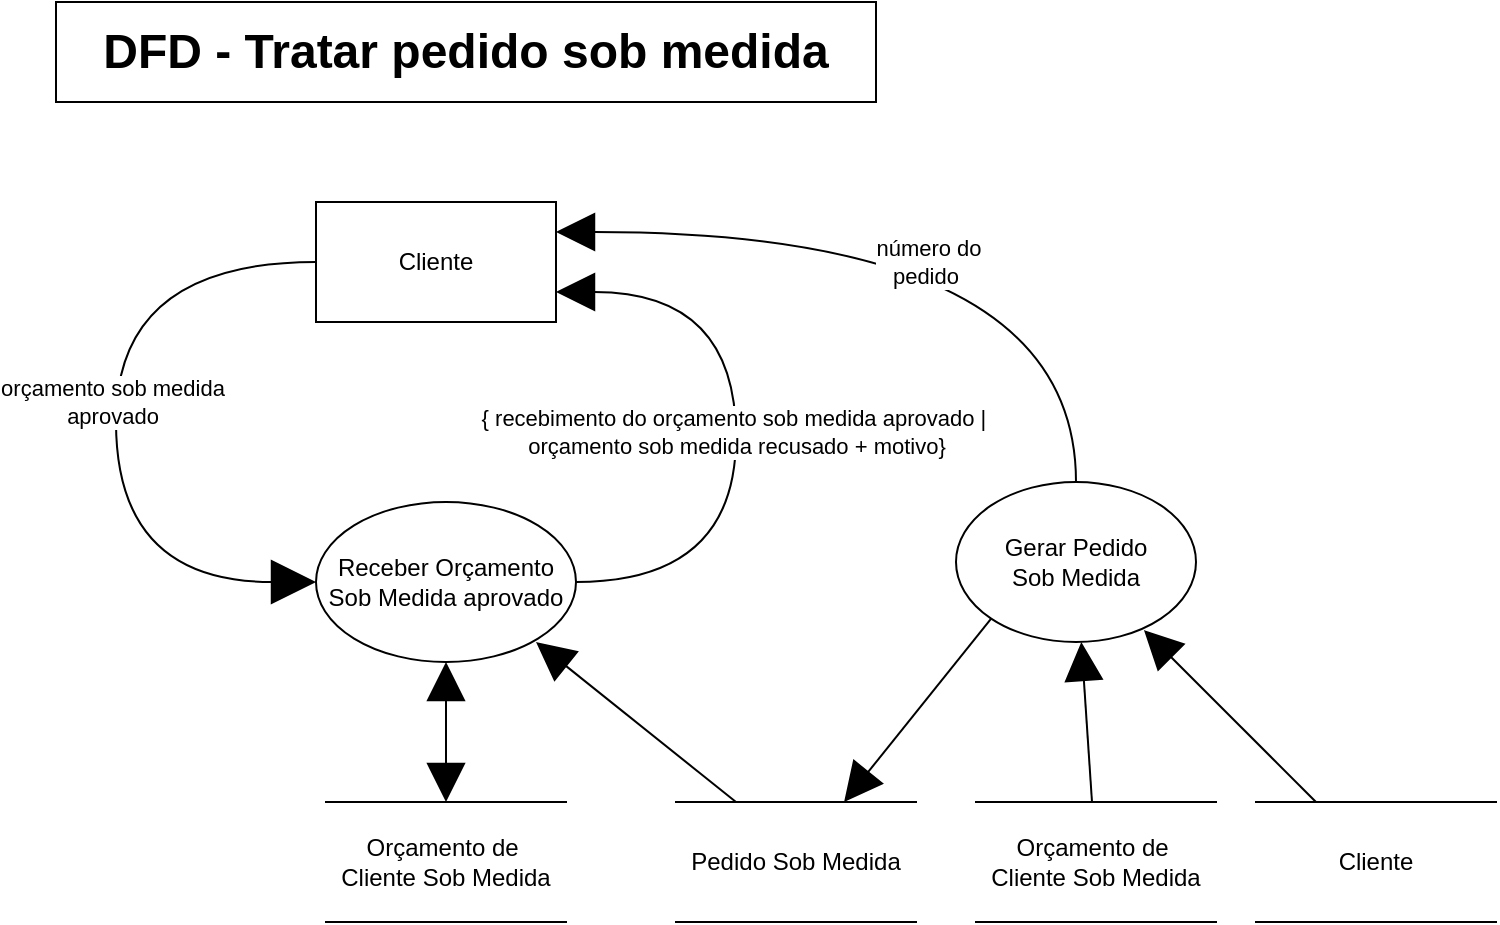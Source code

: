 <mxfile version="14.6.13" type="device"><diagram id="nD_PjMlXVMIwouPyqELH" name="Página-1"><mxGraphModel dx="2740" dy="816" grid="1" gridSize="10" guides="1" tooltips="1" connect="1" arrows="1" fold="1" page="1" pageScale="1" pageWidth="827" pageHeight="1169" math="0" shadow="0"><root><mxCell id="0"/><mxCell id="1" parent="0"/><mxCell id="OXwqxPYVWB6BO8oKTJIo-1" value="&lt;span style=&quot;font-size: 24px ; font-weight: 700&quot;&gt;DFD - Tratar&lt;/span&gt;&lt;span style=&quot;font-size: 24px&quot;&gt;&lt;b&gt;&amp;nbsp;pedido sob medida&lt;/b&gt;&lt;/span&gt;" style="rounded=0;whiteSpace=wrap;html=1;" parent="1" vertex="1"><mxGeometry x="-810" y="20" width="410" height="50" as="geometry"/></mxCell><mxCell id="OXwqxPYVWB6BO8oKTJIo-5" style="edgeStyle=orthogonalEdgeStyle;rounded=0;orthogonalLoop=1;jettySize=auto;html=1;endSize=20;endArrow=block;endFill=1;startSize=20;entryX=0;entryY=0.5;entryDx=0;entryDy=0;curved=1;exitX=0;exitY=0.5;exitDx=0;exitDy=0;" parent="1" source="OXwqxPYVWB6BO8oKTJIo-7" target="OXwqxPYVWB6BO8oKTJIo-15" edge="1"><mxGeometry relative="1" as="geometry"><mxPoint x="-670" y="150" as="sourcePoint"/><mxPoint x="-620" y="270" as="targetPoint"/><Array as="points"><mxPoint x="-780" y="150"/><mxPoint x="-780" y="310"/></Array></mxGeometry></mxCell><mxCell id="OXwqxPYVWB6BO8oKTJIo-6" value="orçamento sob medida&lt;br&gt;aprovado" style="edgeLabel;html=1;align=center;verticalAlign=middle;resizable=0;points=[];" parent="OXwqxPYVWB6BO8oKTJIo-5" vertex="1" connectable="0"><mxGeometry x="-0.267" y="-2" relative="1" as="geometry"><mxPoint y="38" as="offset"/></mxGeometry></mxCell><mxCell id="OXwqxPYVWB6BO8oKTJIo-7" value="Cliente" style="rounded=0;whiteSpace=wrap;html=1;" parent="1" vertex="1"><mxGeometry x="-680" y="120" width="120" height="60" as="geometry"/></mxCell><mxCell id="OXwqxPYVWB6BO8oKTJIo-10" value="Orçamento de&amp;nbsp;&lt;br&gt;Cliente Sob Medida" style="shape=partialRectangle;whiteSpace=wrap;html=1;left=0;right=0;fillColor=none;" parent="1" vertex="1"><mxGeometry x="-675" y="420" width="120" height="60" as="geometry"/></mxCell><mxCell id="OXwqxPYVWB6BO8oKTJIo-11" style="edgeStyle=none;rounded=0;orthogonalLoop=1;jettySize=auto;html=1;entryX=0.5;entryY=0;entryDx=0;entryDy=0;startArrow=block;startFill=1;startSize=17;endArrow=block;endFill=1;endSize=17;" parent="1" source="OXwqxPYVWB6BO8oKTJIo-15" target="OXwqxPYVWB6BO8oKTJIo-10" edge="1"><mxGeometry relative="1" as="geometry"/></mxCell><mxCell id="OXwqxPYVWB6BO8oKTJIo-12" style="edgeStyle=orthogonalEdgeStyle;rounded=0;orthogonalLoop=1;jettySize=auto;html=1;entryX=1;entryY=0.75;entryDx=0;entryDy=0;startArrow=none;startFill=0;startSize=17;endArrow=block;endFill=1;endSize=17;curved=1;" parent="1" source="OXwqxPYVWB6BO8oKTJIo-15" target="OXwqxPYVWB6BO8oKTJIo-7" edge="1"><mxGeometry relative="1" as="geometry"><Array as="points"><mxPoint x="-470" y="310"/><mxPoint x="-470" y="165"/></Array></mxGeometry></mxCell><mxCell id="OXwqxPYVWB6BO8oKTJIo-13" value="{ recebimento do orçamento sob medida aprovado |&amp;nbsp;&lt;br&gt;&amp;nbsp;orçamento sob medida recusado + motivo}&amp;nbsp;" style="edgeLabel;html=1;align=center;verticalAlign=middle;resizable=0;points=[];" parent="OXwqxPYVWB6BO8oKTJIo-12" vertex="1" connectable="0"><mxGeometry x="-0.397" y="27" relative="1" as="geometry"><mxPoint x="27" y="-60" as="offset"/></mxGeometry></mxCell><mxCell id="OXwqxPYVWB6BO8oKTJIo-15" value="Receber Orçamento&lt;br&gt;Sob Medida aprovado" style="ellipse;whiteSpace=wrap;html=1;" parent="1" vertex="1"><mxGeometry x="-680" y="270" width="130" height="80" as="geometry"/></mxCell><mxCell id="OXwqxPYVWB6BO8oKTJIo-17" style="edgeStyle=orthogonalEdgeStyle;rounded=0;orthogonalLoop=1;jettySize=auto;html=1;entryX=1;entryY=0.25;entryDx=0;entryDy=0;startArrow=none;startFill=0;startSize=17;endArrow=block;endFill=1;endSize=17;curved=1;" parent="1" source="OXwqxPYVWB6BO8oKTJIo-19" target="OXwqxPYVWB6BO8oKTJIo-7" edge="1"><mxGeometry relative="1" as="geometry"><Array as="points"><mxPoint x="-300" y="135"/></Array></mxGeometry></mxCell><mxCell id="OXwqxPYVWB6BO8oKTJIo-18" value="número do&lt;br&gt;pedido&amp;nbsp;" style="edgeLabel;html=1;align=center;verticalAlign=middle;resizable=0;points=[];" parent="OXwqxPYVWB6BO8oKTJIo-17" vertex="1" connectable="0"><mxGeometry x="-0.167" y="41" relative="1" as="geometry"><mxPoint x="-38.36" y="-26" as="offset"/></mxGeometry></mxCell><mxCell id="OXwqxPYVWB6BO8oKTJIo-19" value="Gerar Pedido&lt;br&gt;Sob Medida" style="ellipse;whiteSpace=wrap;html=1;" parent="1" vertex="1"><mxGeometry x="-360" y="260" width="120" height="80" as="geometry"/></mxCell><mxCell id="OXwqxPYVWB6BO8oKTJIo-20" style="edgeStyle=none;rounded=0;orthogonalLoop=1;jettySize=auto;html=1;startArrow=none;startFill=0;startSize=17;endArrow=block;endFill=1;endSize=17;" parent="1" source="OXwqxPYVWB6BO8oKTJIo-21" target="OXwqxPYVWB6BO8oKTJIo-19" edge="1"><mxGeometry relative="1" as="geometry"/></mxCell><mxCell id="OXwqxPYVWB6BO8oKTJIo-21" value="Orçamento de&amp;nbsp;&lt;br&gt;Cliente Sob Medida" style="shape=partialRectangle;whiteSpace=wrap;html=1;left=0;right=0;fillColor=none;" parent="1" vertex="1"><mxGeometry x="-350" y="420" width="120" height="60" as="geometry"/></mxCell><mxCell id="OXwqxPYVWB6BO8oKTJIo-22" style="edgeStyle=none;rounded=0;orthogonalLoop=1;jettySize=auto;html=1;entryX=0.783;entryY=0.925;entryDx=0;entryDy=0;entryPerimeter=0;startArrow=none;startFill=0;startSize=17;endArrow=block;endFill=1;endSize=17;fillColor=#f8cecc;" parent="1" source="OXwqxPYVWB6BO8oKTJIo-23" target="OXwqxPYVWB6BO8oKTJIo-19" edge="1"><mxGeometry relative="1" as="geometry"/></mxCell><mxCell id="OXwqxPYVWB6BO8oKTJIo-23" value="Cliente" style="shape=partialRectangle;whiteSpace=wrap;html=1;left=0;right=0;fillColor=none;" parent="1" vertex="1"><mxGeometry x="-210" y="420" width="120" height="60" as="geometry"/></mxCell><mxCell id="OXwqxPYVWB6BO8oKTJIo-24" style="rounded=0;orthogonalLoop=1;jettySize=auto;html=1;entryX=0;entryY=1;entryDx=0;entryDy=0;startArrow=block;startFill=1;startSize=17;endArrow=none;endFill=0;endSize=17;" parent="1" source="OXwqxPYVWB6BO8oKTJIo-26" target="OXwqxPYVWB6BO8oKTJIo-19" edge="1"><mxGeometry relative="1" as="geometry"/></mxCell><mxCell id="OXwqxPYVWB6BO8oKTJIo-25" style="edgeStyle=none;rounded=0;orthogonalLoop=1;jettySize=auto;html=1;startArrow=none;startFill=0;startSize=17;endArrow=block;endFill=1;endSize=17;exitX=0.25;exitY=0;exitDx=0;exitDy=0;" parent="1" source="OXwqxPYVWB6BO8oKTJIo-26" edge="1"><mxGeometry relative="1" as="geometry"><mxPoint x="-570" y="340" as="targetPoint"/></mxGeometry></mxCell><mxCell id="OXwqxPYVWB6BO8oKTJIo-26" value="Pedido Sob Medida" style="shape=partialRectangle;whiteSpace=wrap;html=1;left=0;right=0;fillColor=none;" parent="1" vertex="1"><mxGeometry x="-500" y="420" width="120" height="60" as="geometry"/></mxCell></root></mxGraphModel></diagram></mxfile>